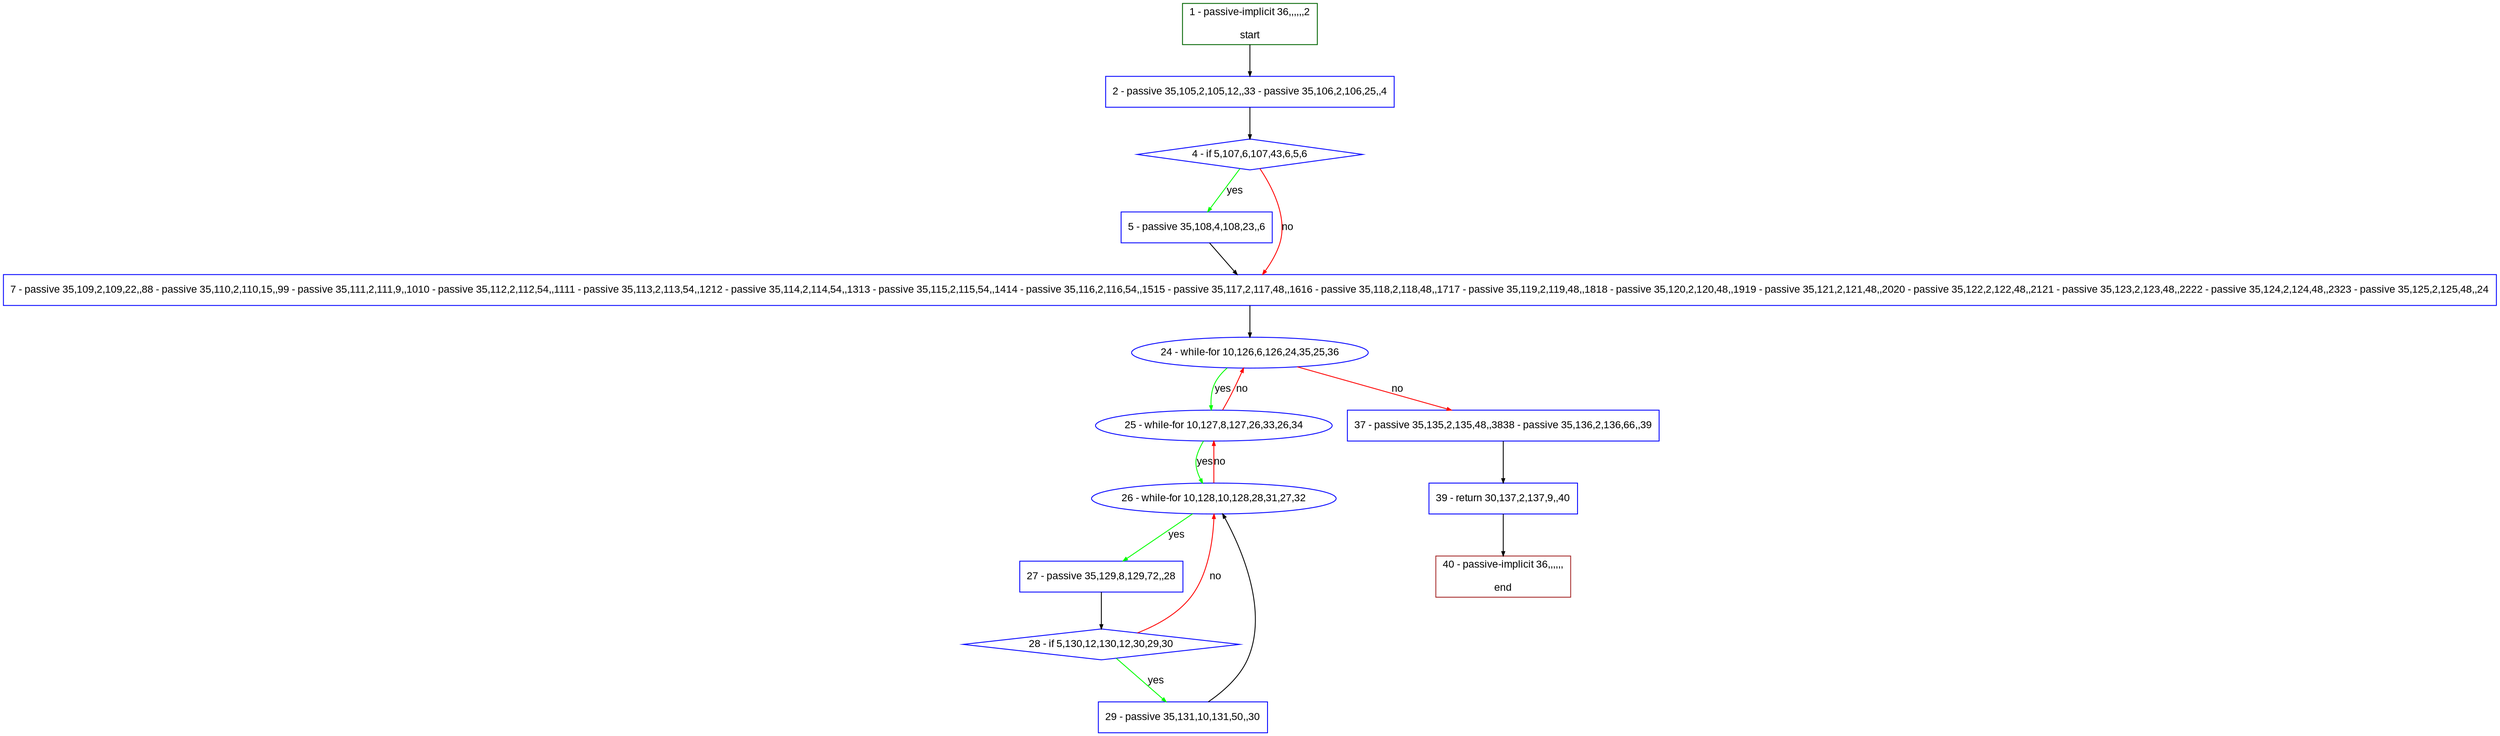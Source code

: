 digraph "" {
  graph [pack="true", label="", fontsize="12", packmode="clust", fontname="Arial", fillcolor="#FFFFCC", bgcolor="white", style="rounded,filled", compound="true"];
  node [node_initialized="no", label="", color="grey", fontsize="12", fillcolor="white", fontname="Arial", style="filled", shape="rectangle", compound="true", fixedsize="false"];
  edge [fontcolor="black", arrowhead="normal", arrowtail="none", arrowsize="0.5", ltail="", label="", color="black", fontsize="12", lhead="", fontname="Arial", dir="forward", compound="true"];
  __N1 [label="2 - passive 35,105,2,105,12,,33 - passive 35,106,2,106,25,,4", color="#0000ff", fillcolor="#ffffff", style="filled", shape="box"];
  __N2 [label="1 - passive-implicit 36,,,,,,2\n\nstart", color="#006400", fillcolor="#ffffff", style="filled", shape="box"];
  __N3 [label="4 - if 5,107,6,107,43,6,5,6", color="#0000ff", fillcolor="#ffffff", style="filled", shape="diamond"];
  __N4 [label="5 - passive 35,108,4,108,23,,6", color="#0000ff", fillcolor="#ffffff", style="filled", shape="box"];
  __N5 [label="7 - passive 35,109,2,109,22,,88 - passive 35,110,2,110,15,,99 - passive 35,111,2,111,9,,1010 - passive 35,112,2,112,54,,1111 - passive 35,113,2,113,54,,1212 - passive 35,114,2,114,54,,1313 - passive 35,115,2,115,54,,1414 - passive 35,116,2,116,54,,1515 - passive 35,117,2,117,48,,1616 - passive 35,118,2,118,48,,1717 - passive 35,119,2,119,48,,1818 - passive 35,120,2,120,48,,1919 - passive 35,121,2,121,48,,2020 - passive 35,122,2,122,48,,2121 - passive 35,123,2,123,48,,2222 - passive 35,124,2,124,48,,2323 - passive 35,125,2,125,48,,24", color="#0000ff", fillcolor="#ffffff", style="filled", shape="box"];
  __N6 [label="24 - while-for 10,126,6,126,24,35,25,36", color="#0000ff", fillcolor="#ffffff", style="filled", shape="oval"];
  __N7 [label="25 - while-for 10,127,8,127,26,33,26,34", color="#0000ff", fillcolor="#ffffff", style="filled", shape="oval"];
  __N8 [label="37 - passive 35,135,2,135,48,,3838 - passive 35,136,2,136,66,,39", color="#0000ff", fillcolor="#ffffff", style="filled", shape="box"];
  __N9 [label="26 - while-for 10,128,10,128,28,31,27,32", color="#0000ff", fillcolor="#ffffff", style="filled", shape="oval"];
  __N10 [label="27 - passive 35,129,8,129,72,,28", color="#0000ff", fillcolor="#ffffff", style="filled", shape="box"];
  __N11 [label="28 - if 5,130,12,130,12,30,29,30", color="#0000ff", fillcolor="#ffffff", style="filled", shape="diamond"];
  __N12 [label="29 - passive 35,131,10,131,50,,30", color="#0000ff", fillcolor="#ffffff", style="filled", shape="box"];
  __N13 [label="39 - return 30,137,2,137,9,,40", color="#0000ff", fillcolor="#ffffff", style="filled", shape="box"];
  __N14 [label="40 - passive-implicit 36,,,,,,\n\nend", color="#a52a2a", fillcolor="#ffffff", style="filled", shape="box"];
  __N2 -> __N1 [arrowhead="normal", arrowtail="none", color="#000000", label="", dir="forward"];
  __N1 -> __N3 [arrowhead="normal", arrowtail="none", color="#000000", label="", dir="forward"];
  __N3 -> __N4 [arrowhead="normal", arrowtail="none", color="#00ff00", label="yes", dir="forward"];
  __N3 -> __N5 [arrowhead="normal", arrowtail="none", color="#ff0000", label="no", dir="forward"];
  __N4 -> __N5 [arrowhead="normal", arrowtail="none", color="#000000", label="", dir="forward"];
  __N5 -> __N6 [arrowhead="normal", arrowtail="none", color="#000000", label="", dir="forward"];
  __N6 -> __N7 [arrowhead="normal", arrowtail="none", color="#00ff00", label="yes", dir="forward"];
  __N7 -> __N6 [arrowhead="normal", arrowtail="none", color="#ff0000", label="no", dir="forward"];
  __N6 -> __N8 [arrowhead="normal", arrowtail="none", color="#ff0000", label="no", dir="forward"];
  __N7 -> __N9 [arrowhead="normal", arrowtail="none", color="#00ff00", label="yes", dir="forward"];
  __N9 -> __N7 [arrowhead="normal", arrowtail="none", color="#ff0000", label="no", dir="forward"];
  __N9 -> __N10 [arrowhead="normal", arrowtail="none", color="#00ff00", label="yes", dir="forward"];
  __N10 -> __N11 [arrowhead="normal", arrowtail="none", color="#000000", label="", dir="forward"];
  __N11 -> __N9 [arrowhead="normal", arrowtail="none", color="#ff0000", label="no", dir="forward"];
  __N11 -> __N12 [arrowhead="normal", arrowtail="none", color="#00ff00", label="yes", dir="forward"];
  __N12 -> __N9 [arrowhead="normal", arrowtail="none", color="#000000", label="", dir="forward"];
  __N8 -> __N13 [arrowhead="normal", arrowtail="none", color="#000000", label="", dir="forward"];
  __N13 -> __N14 [arrowhead="normal", arrowtail="none", color="#000000", label="", dir="forward"];
}
